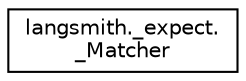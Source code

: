digraph "Graphical Class Hierarchy"
{
 // LATEX_PDF_SIZE
  edge [fontname="Helvetica",fontsize="10",labelfontname="Helvetica",labelfontsize="10"];
  node [fontname="Helvetica",fontsize="10",shape=record];
  rankdir="LR";
  Node0 [label="langsmith._expect.\l_Matcher",height=0.2,width=0.4,color="black", fillcolor="white", style="filled",URL="$classlangsmith_1_1__expect_1_1__Matcher.html",tooltip=" "];
}

